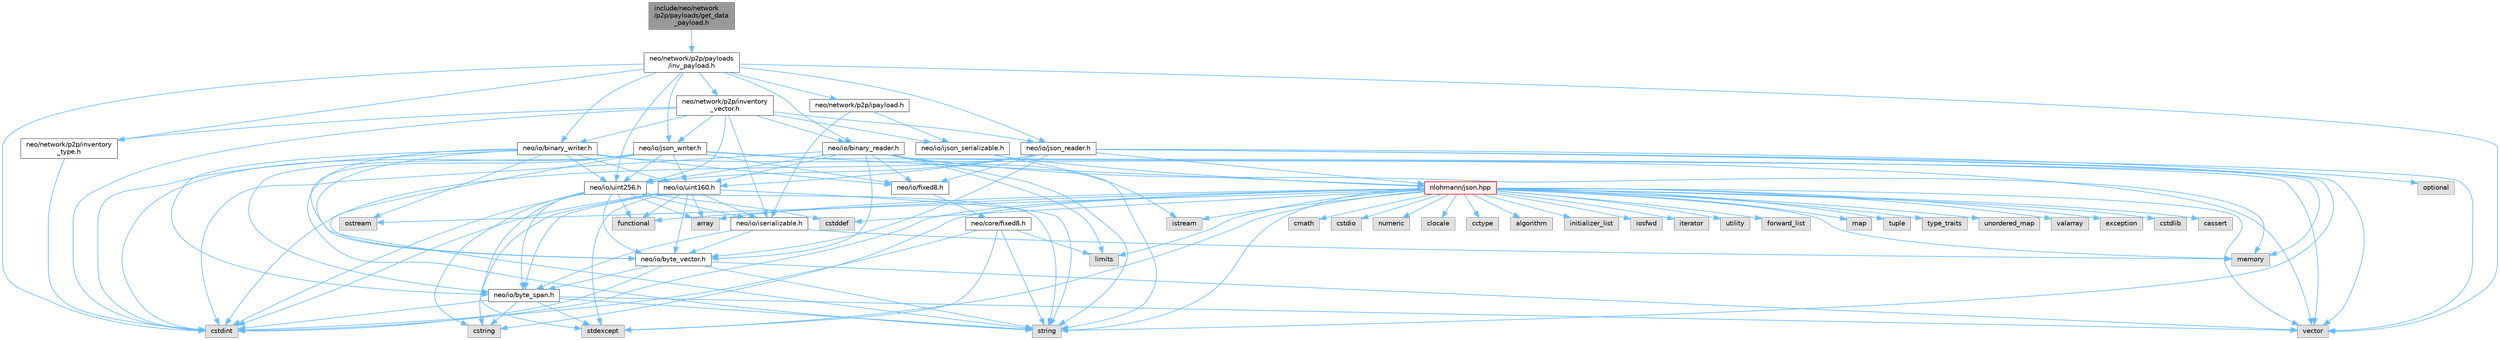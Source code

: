 digraph "include/neo/network/p2p/payloads/get_data_payload.h"
{
 // LATEX_PDF_SIZE
  bgcolor="transparent";
  edge [fontname=Helvetica,fontsize=10,labelfontname=Helvetica,labelfontsize=10];
  node [fontname=Helvetica,fontsize=10,shape=box,height=0.2,width=0.4];
  Node1 [id="Node000001",label="include/neo/network\l/p2p/payloads/get_data\l_payload.h",height=0.2,width=0.4,color="gray40", fillcolor="grey60", style="filled", fontcolor="black",tooltip=" "];
  Node1 -> Node2 [id="edge131_Node000001_Node000002",color="steelblue1",style="solid",tooltip=" "];
  Node2 [id="Node000002",label="neo/network/p2p/payloads\l/inv_payload.h",height=0.2,width=0.4,color="grey40", fillcolor="white", style="filled",URL="$inv__payload_8h.html",tooltip=" "];
  Node2 -> Node3 [id="edge132_Node000002_Node000003",color="steelblue1",style="solid",tooltip=" "];
  Node3 [id="Node000003",label="neo/io/binary_reader.h",height=0.2,width=0.4,color="grey40", fillcolor="white", style="filled",URL="$binary__reader_8h.html",tooltip=" "];
  Node3 -> Node4 [id="edge133_Node000003_Node000004",color="steelblue1",style="solid",tooltip=" "];
  Node4 [id="Node000004",label="neo/io/byte_vector.h",height=0.2,width=0.4,color="grey40", fillcolor="white", style="filled",URL="$io_2byte__vector_8h.html",tooltip=" "];
  Node4 -> Node5 [id="edge134_Node000004_Node000005",color="steelblue1",style="solid",tooltip=" "];
  Node5 [id="Node000005",label="neo/io/byte_span.h",height=0.2,width=0.4,color="grey40", fillcolor="white", style="filled",URL="$io_2byte__span_8h.html",tooltip=" "];
  Node5 -> Node6 [id="edge135_Node000005_Node000006",color="steelblue1",style="solid",tooltip=" "];
  Node6 [id="Node000006",label="cstdint",height=0.2,width=0.4,color="grey60", fillcolor="#E0E0E0", style="filled",tooltip=" "];
  Node5 -> Node7 [id="edge136_Node000005_Node000007",color="steelblue1",style="solid",tooltip=" "];
  Node7 [id="Node000007",label="cstring",height=0.2,width=0.4,color="grey60", fillcolor="#E0E0E0", style="filled",tooltip=" "];
  Node5 -> Node8 [id="edge137_Node000005_Node000008",color="steelblue1",style="solid",tooltip=" "];
  Node8 [id="Node000008",label="stdexcept",height=0.2,width=0.4,color="grey60", fillcolor="#E0E0E0", style="filled",tooltip=" "];
  Node5 -> Node9 [id="edge138_Node000005_Node000009",color="steelblue1",style="solid",tooltip=" "];
  Node9 [id="Node000009",label="string",height=0.2,width=0.4,color="grey60", fillcolor="#E0E0E0", style="filled",tooltip=" "];
  Node5 -> Node10 [id="edge139_Node000005_Node000010",color="steelblue1",style="solid",tooltip=" "];
  Node10 [id="Node000010",label="vector",height=0.2,width=0.4,color="grey60", fillcolor="#E0E0E0", style="filled",tooltip=" "];
  Node4 -> Node6 [id="edge140_Node000004_Node000006",color="steelblue1",style="solid",tooltip=" "];
  Node4 -> Node9 [id="edge141_Node000004_Node000009",color="steelblue1",style="solid",tooltip=" "];
  Node4 -> Node10 [id="edge142_Node000004_Node000010",color="steelblue1",style="solid",tooltip=" "];
  Node3 -> Node11 [id="edge143_Node000003_Node000011",color="steelblue1",style="solid",tooltip=" "];
  Node11 [id="Node000011",label="neo/io/fixed8.h",height=0.2,width=0.4,color="grey40", fillcolor="white", style="filled",URL="$io_2fixed8_8h.html",tooltip=" "];
  Node11 -> Node12 [id="edge144_Node000011_Node000012",color="steelblue1",style="solid",tooltip=" "];
  Node12 [id="Node000012",label="neo/core/fixed8.h",height=0.2,width=0.4,color="grey40", fillcolor="white", style="filled",URL="$core_2fixed8_8h.html",tooltip=" "];
  Node12 -> Node6 [id="edge145_Node000012_Node000006",color="steelblue1",style="solid",tooltip=" "];
  Node12 -> Node13 [id="edge146_Node000012_Node000013",color="steelblue1",style="solid",tooltip=" "];
  Node13 [id="Node000013",label="limits",height=0.2,width=0.4,color="grey60", fillcolor="#E0E0E0", style="filled",tooltip=" "];
  Node12 -> Node8 [id="edge147_Node000012_Node000008",color="steelblue1",style="solid",tooltip=" "];
  Node12 -> Node9 [id="edge148_Node000012_Node000009",color="steelblue1",style="solid",tooltip=" "];
  Node3 -> Node14 [id="edge149_Node000003_Node000014",color="steelblue1",style="solid",tooltip=" "];
  Node14 [id="Node000014",label="neo/io/uint160.h",height=0.2,width=0.4,color="grey40", fillcolor="white", style="filled",URL="$uint160_8h.html",tooltip=" "];
  Node14 -> Node5 [id="edge150_Node000014_Node000005",color="steelblue1",style="solid",tooltip=" "];
  Node14 -> Node4 [id="edge151_Node000014_Node000004",color="steelblue1",style="solid",tooltip=" "];
  Node14 -> Node15 [id="edge152_Node000014_Node000015",color="steelblue1",style="solid",tooltip=" "];
  Node15 [id="Node000015",label="neo/io/iserializable.h",height=0.2,width=0.4,color="grey40", fillcolor="white", style="filled",URL="$iserializable_8h.html",tooltip=" "];
  Node15 -> Node5 [id="edge153_Node000015_Node000005",color="steelblue1",style="solid",tooltip=" "];
  Node15 -> Node4 [id="edge154_Node000015_Node000004",color="steelblue1",style="solid",tooltip=" "];
  Node15 -> Node16 [id="edge155_Node000015_Node000016",color="steelblue1",style="solid",tooltip=" "];
  Node16 [id="Node000016",label="memory",height=0.2,width=0.4,color="grey60", fillcolor="#E0E0E0", style="filled",tooltip=" "];
  Node14 -> Node17 [id="edge156_Node000014_Node000017",color="steelblue1",style="solid",tooltip=" "];
  Node17 [id="Node000017",label="array",height=0.2,width=0.4,color="grey60", fillcolor="#E0E0E0", style="filled",tooltip=" "];
  Node14 -> Node6 [id="edge157_Node000014_Node000006",color="steelblue1",style="solid",tooltip=" "];
  Node14 -> Node7 [id="edge158_Node000014_Node000007",color="steelblue1",style="solid",tooltip=" "];
  Node14 -> Node18 [id="edge159_Node000014_Node000018",color="steelblue1",style="solid",tooltip=" "];
  Node18 [id="Node000018",label="functional",height=0.2,width=0.4,color="grey60", fillcolor="#E0E0E0", style="filled",tooltip=" "];
  Node14 -> Node8 [id="edge160_Node000014_Node000008",color="steelblue1",style="solid",tooltip=" "];
  Node14 -> Node9 [id="edge161_Node000014_Node000009",color="steelblue1",style="solid",tooltip=" "];
  Node3 -> Node19 [id="edge162_Node000003_Node000019",color="steelblue1",style="solid",tooltip=" "];
  Node19 [id="Node000019",label="neo/io/uint256.h",height=0.2,width=0.4,color="grey40", fillcolor="white", style="filled",URL="$uint256_8h.html",tooltip=" "];
  Node19 -> Node5 [id="edge163_Node000019_Node000005",color="steelblue1",style="solid",tooltip=" "];
  Node19 -> Node4 [id="edge164_Node000019_Node000004",color="steelblue1",style="solid",tooltip=" "];
  Node19 -> Node15 [id="edge165_Node000019_Node000015",color="steelblue1",style="solid",tooltip=" "];
  Node19 -> Node17 [id="edge166_Node000019_Node000017",color="steelblue1",style="solid",tooltip=" "];
  Node19 -> Node20 [id="edge167_Node000019_Node000020",color="steelblue1",style="solid",tooltip=" "];
  Node20 [id="Node000020",label="cstddef",height=0.2,width=0.4,color="grey60", fillcolor="#E0E0E0", style="filled",tooltip=" "];
  Node19 -> Node6 [id="edge168_Node000019_Node000006",color="steelblue1",style="solid",tooltip=" "];
  Node19 -> Node7 [id="edge169_Node000019_Node000007",color="steelblue1",style="solid",tooltip=" "];
  Node19 -> Node18 [id="edge170_Node000019_Node000018",color="steelblue1",style="solid",tooltip=" "];
  Node19 -> Node8 [id="edge171_Node000019_Node000008",color="steelblue1",style="solid",tooltip=" "];
  Node19 -> Node9 [id="edge172_Node000019_Node000009",color="steelblue1",style="solid",tooltip=" "];
  Node3 -> Node6 [id="edge173_Node000003_Node000006",color="steelblue1",style="solid",tooltip=" "];
  Node3 -> Node21 [id="edge174_Node000003_Node000021",color="steelblue1",style="solid",tooltip=" "];
  Node21 [id="Node000021",label="istream",height=0.2,width=0.4,color="grey60", fillcolor="#E0E0E0", style="filled",tooltip=" "];
  Node3 -> Node13 [id="edge175_Node000003_Node000013",color="steelblue1",style="solid",tooltip=" "];
  Node3 -> Node16 [id="edge176_Node000003_Node000016",color="steelblue1",style="solid",tooltip=" "];
  Node3 -> Node9 [id="edge177_Node000003_Node000009",color="steelblue1",style="solid",tooltip=" "];
  Node3 -> Node10 [id="edge178_Node000003_Node000010",color="steelblue1",style="solid",tooltip=" "];
  Node2 -> Node22 [id="edge179_Node000002_Node000022",color="steelblue1",style="solid",tooltip=" "];
  Node22 [id="Node000022",label="neo/io/binary_writer.h",height=0.2,width=0.4,color="grey40", fillcolor="white", style="filled",URL="$binary__writer_8h.html",tooltip=" "];
  Node22 -> Node5 [id="edge180_Node000022_Node000005",color="steelblue1",style="solid",tooltip=" "];
  Node22 -> Node4 [id="edge181_Node000022_Node000004",color="steelblue1",style="solid",tooltip=" "];
  Node22 -> Node11 [id="edge182_Node000022_Node000011",color="steelblue1",style="solid",tooltip=" "];
  Node22 -> Node14 [id="edge183_Node000022_Node000014",color="steelblue1",style="solid",tooltip=" "];
  Node22 -> Node19 [id="edge184_Node000022_Node000019",color="steelblue1",style="solid",tooltip=" "];
  Node22 -> Node6 [id="edge185_Node000022_Node000006",color="steelblue1",style="solid",tooltip=" "];
  Node22 -> Node23 [id="edge186_Node000022_Node000023",color="steelblue1",style="solid",tooltip=" "];
  Node23 [id="Node000023",label="ostream",height=0.2,width=0.4,color="grey60", fillcolor="#E0E0E0", style="filled",tooltip=" "];
  Node22 -> Node9 [id="edge187_Node000022_Node000009",color="steelblue1",style="solid",tooltip=" "];
  Node22 -> Node10 [id="edge188_Node000022_Node000010",color="steelblue1",style="solid",tooltip=" "];
  Node2 -> Node24 [id="edge189_Node000002_Node000024",color="steelblue1",style="solid",tooltip=" "];
  Node24 [id="Node000024",label="neo/io/json_reader.h",height=0.2,width=0.4,color="grey40", fillcolor="white", style="filled",URL="$json__reader_8h.html",tooltip=" "];
  Node24 -> Node4 [id="edge190_Node000024_Node000004",color="steelblue1",style="solid",tooltip=" "];
  Node24 -> Node11 [id="edge191_Node000024_Node000011",color="steelblue1",style="solid",tooltip=" "];
  Node24 -> Node14 [id="edge192_Node000024_Node000014",color="steelblue1",style="solid",tooltip=" "];
  Node24 -> Node19 [id="edge193_Node000024_Node000019",color="steelblue1",style="solid",tooltip=" "];
  Node24 -> Node6 [id="edge194_Node000024_Node000006",color="steelblue1",style="solid",tooltip=" "];
  Node24 -> Node16 [id="edge195_Node000024_Node000016",color="steelblue1",style="solid",tooltip=" "];
  Node24 -> Node25 [id="edge196_Node000024_Node000025",color="steelblue1",style="solid",tooltip=" "];
  Node25 [id="Node000025",label="nlohmann/json.hpp",height=0.2,width=0.4,color="red", fillcolor="#FFF0F0", style="filled",URL="$json_8hpp.html",tooltip=" "];
  Node25 -> Node26 [id="edge197_Node000025_Node000026",color="steelblue1",style="solid",tooltip=" "];
  Node26 [id="Node000026",label="algorithm",height=0.2,width=0.4,color="grey60", fillcolor="#E0E0E0", style="filled",tooltip=" "];
  Node25 -> Node20 [id="edge198_Node000025_Node000020",color="steelblue1",style="solid",tooltip=" "];
  Node25 -> Node18 [id="edge199_Node000025_Node000018",color="steelblue1",style="solid",tooltip=" "];
  Node25 -> Node27 [id="edge200_Node000025_Node000027",color="steelblue1",style="solid",tooltip=" "];
  Node27 [id="Node000027",label="initializer_list",height=0.2,width=0.4,color="grey60", fillcolor="#E0E0E0", style="filled",tooltip=" "];
  Node25 -> Node28 [id="edge201_Node000025_Node000028",color="steelblue1",style="solid",tooltip=" "];
  Node28 [id="Node000028",label="iosfwd",height=0.2,width=0.4,color="grey60", fillcolor="#E0E0E0", style="filled",tooltip=" "];
  Node25 -> Node29 [id="edge202_Node000025_Node000029",color="steelblue1",style="solid",tooltip=" "];
  Node29 [id="Node000029",label="iterator",height=0.2,width=0.4,color="grey60", fillcolor="#E0E0E0", style="filled",tooltip=" "];
  Node25 -> Node16 [id="edge203_Node000025_Node000016",color="steelblue1",style="solid",tooltip=" "];
  Node25 -> Node9 [id="edge204_Node000025_Node000009",color="steelblue1",style="solid",tooltip=" "];
  Node25 -> Node30 [id="edge205_Node000025_Node000030",color="steelblue1",style="solid",tooltip=" "];
  Node30 [id="Node000030",label="utility",height=0.2,width=0.4,color="grey60", fillcolor="#E0E0E0", style="filled",tooltip=" "];
  Node25 -> Node10 [id="edge206_Node000025_Node000010",color="steelblue1",style="solid",tooltip=" "];
  Node25 -> Node17 [id="edge207_Node000025_Node000017",color="steelblue1",style="solid",tooltip=" "];
  Node25 -> Node31 [id="edge208_Node000025_Node000031",color="steelblue1",style="solid",tooltip=" "];
  Node31 [id="Node000031",label="forward_list",height=0.2,width=0.4,color="grey60", fillcolor="#E0E0E0", style="filled",tooltip=" "];
  Node25 -> Node32 [id="edge209_Node000025_Node000032",color="steelblue1",style="solid",tooltip=" "];
  Node32 [id="Node000032",label="map",height=0.2,width=0.4,color="grey60", fillcolor="#E0E0E0", style="filled",tooltip=" "];
  Node25 -> Node33 [id="edge210_Node000025_Node000033",color="steelblue1",style="solid",tooltip=" "];
  Node33 [id="Node000033",label="tuple",height=0.2,width=0.4,color="grey60", fillcolor="#E0E0E0", style="filled",tooltip=" "];
  Node25 -> Node34 [id="edge211_Node000025_Node000034",color="steelblue1",style="solid",tooltip=" "];
  Node34 [id="Node000034",label="type_traits",height=0.2,width=0.4,color="grey60", fillcolor="#E0E0E0", style="filled",tooltip=" "];
  Node25 -> Node35 [id="edge212_Node000025_Node000035",color="steelblue1",style="solid",tooltip=" "];
  Node35 [id="Node000035",label="unordered_map",height=0.2,width=0.4,color="grey60", fillcolor="#E0E0E0", style="filled",tooltip=" "];
  Node25 -> Node36 [id="edge213_Node000025_Node000036",color="steelblue1",style="solid",tooltip=" "];
  Node36 [id="Node000036",label="valarray",height=0.2,width=0.4,color="grey60", fillcolor="#E0E0E0", style="filled",tooltip=" "];
  Node25 -> Node37 [id="edge214_Node000025_Node000037",color="steelblue1",style="solid",tooltip=" "];
  Node37 [id="Node000037",label="exception",height=0.2,width=0.4,color="grey60", fillcolor="#E0E0E0", style="filled",tooltip=" "];
  Node25 -> Node8 [id="edge215_Node000025_Node000008",color="steelblue1",style="solid",tooltip=" "];
  Node25 -> Node6 [id="edge216_Node000025_Node000006",color="steelblue1",style="solid",tooltip=" "];
  Node25 -> Node38 [id="edge217_Node000025_Node000038",color="steelblue1",style="solid",tooltip=" "];
  Node38 [id="Node000038",label="cstdlib",height=0.2,width=0.4,color="grey60", fillcolor="#E0E0E0", style="filled",tooltip=" "];
  Node25 -> Node39 [id="edge218_Node000025_Node000039",color="steelblue1",style="solid",tooltip=" "];
  Node39 [id="Node000039",label="cassert",height=0.2,width=0.4,color="grey60", fillcolor="#E0E0E0", style="filled",tooltip=" "];
  Node25 -> Node13 [id="edge219_Node000025_Node000013",color="steelblue1",style="solid",tooltip=" "];
  Node25 -> Node7 [id="edge220_Node000025_Node000007",color="steelblue1",style="solid",tooltip=" "];
  Node25 -> Node40 [id="edge221_Node000025_Node000040",color="steelblue1",style="solid",tooltip=" "];
  Node40 [id="Node000040",label="cmath",height=0.2,width=0.4,color="grey60", fillcolor="#E0E0E0", style="filled",tooltip=" "];
  Node25 -> Node41 [id="edge222_Node000025_Node000041",color="steelblue1",style="solid",tooltip=" "];
  Node41 [id="Node000041",label="cstdio",height=0.2,width=0.4,color="grey60", fillcolor="#E0E0E0", style="filled",tooltip=" "];
  Node25 -> Node42 [id="edge223_Node000025_Node000042",color="steelblue1",style="solid",tooltip=" "];
  Node42 [id="Node000042",label="numeric",height=0.2,width=0.4,color="grey60", fillcolor="#E0E0E0", style="filled",tooltip=" "];
  Node25 -> Node21 [id="edge224_Node000025_Node000021",color="steelblue1",style="solid",tooltip=" "];
  Node25 -> Node43 [id="edge225_Node000025_Node000043",color="steelblue1",style="solid",tooltip=" "];
  Node43 [id="Node000043",label="clocale",height=0.2,width=0.4,color="grey60", fillcolor="#E0E0E0", style="filled",tooltip=" "];
  Node25 -> Node44 [id="edge226_Node000025_Node000044",color="steelblue1",style="solid",tooltip=" "];
  Node44 [id="Node000044",label="cctype",height=0.2,width=0.4,color="grey60", fillcolor="#E0E0E0", style="filled",tooltip=" "];
  Node25 -> Node23 [id="edge227_Node000025_Node000023",color="steelblue1",style="solid",tooltip=" "];
  Node24 -> Node48 [id="edge228_Node000024_Node000048",color="steelblue1",style="solid",tooltip=" "];
  Node48 [id="Node000048",label="optional",height=0.2,width=0.4,color="grey60", fillcolor="#E0E0E0", style="filled",tooltip=" "];
  Node24 -> Node9 [id="edge229_Node000024_Node000009",color="steelblue1",style="solid",tooltip=" "];
  Node24 -> Node10 [id="edge230_Node000024_Node000010",color="steelblue1",style="solid",tooltip=" "];
  Node2 -> Node49 [id="edge231_Node000002_Node000049",color="steelblue1",style="solid",tooltip=" "];
  Node49 [id="Node000049",label="neo/io/json_writer.h",height=0.2,width=0.4,color="grey40", fillcolor="white", style="filled",URL="$json__writer_8h.html",tooltip=" "];
  Node49 -> Node5 [id="edge232_Node000049_Node000005",color="steelblue1",style="solid",tooltip=" "];
  Node49 -> Node4 [id="edge233_Node000049_Node000004",color="steelblue1",style="solid",tooltip=" "];
  Node49 -> Node11 [id="edge234_Node000049_Node000011",color="steelblue1",style="solid",tooltip=" "];
  Node49 -> Node14 [id="edge235_Node000049_Node000014",color="steelblue1",style="solid",tooltip=" "];
  Node49 -> Node19 [id="edge236_Node000049_Node000019",color="steelblue1",style="solid",tooltip=" "];
  Node49 -> Node6 [id="edge237_Node000049_Node000006",color="steelblue1",style="solid",tooltip=" "];
  Node49 -> Node25 [id="edge238_Node000049_Node000025",color="steelblue1",style="solid",tooltip=" "];
  Node49 -> Node9 [id="edge239_Node000049_Node000009",color="steelblue1",style="solid",tooltip=" "];
  Node49 -> Node10 [id="edge240_Node000049_Node000010",color="steelblue1",style="solid",tooltip=" "];
  Node2 -> Node19 [id="edge241_Node000002_Node000019",color="steelblue1",style="solid",tooltip=" "];
  Node2 -> Node50 [id="edge242_Node000002_Node000050",color="steelblue1",style="solid",tooltip=" "];
  Node50 [id="Node000050",label="neo/network/p2p/inventory\l_type.h",height=0.2,width=0.4,color="grey40", fillcolor="white", style="filled",URL="$p2p_2inventory__type_8h.html",tooltip=" "];
  Node50 -> Node6 [id="edge243_Node000050_Node000006",color="steelblue1",style="solid",tooltip=" "];
  Node2 -> Node51 [id="edge244_Node000002_Node000051",color="steelblue1",style="solid",tooltip=" "];
  Node51 [id="Node000051",label="neo/network/p2p/inventory\l_vector.h",height=0.2,width=0.4,color="grey40", fillcolor="white", style="filled",URL="$p2p_2inventory__vector_8h.html",tooltip=" "];
  Node51 -> Node3 [id="edge245_Node000051_Node000003",color="steelblue1",style="solid",tooltip=" "];
  Node51 -> Node22 [id="edge246_Node000051_Node000022",color="steelblue1",style="solid",tooltip=" "];
  Node51 -> Node52 [id="edge247_Node000051_Node000052",color="steelblue1",style="solid",tooltip=" "];
  Node52 [id="Node000052",label="neo/io/ijson_serializable.h",height=0.2,width=0.4,color="grey40", fillcolor="white", style="filled",URL="$ijson__serializable_8h.html",tooltip=" "];
  Node52 -> Node25 [id="edge248_Node000052_Node000025",color="steelblue1",style="solid",tooltip=" "];
  Node52 -> Node9 [id="edge249_Node000052_Node000009",color="steelblue1",style="solid",tooltip=" "];
  Node51 -> Node15 [id="edge250_Node000051_Node000015",color="steelblue1",style="solid",tooltip=" "];
  Node51 -> Node24 [id="edge251_Node000051_Node000024",color="steelblue1",style="solid",tooltip=" "];
  Node51 -> Node49 [id="edge252_Node000051_Node000049",color="steelblue1",style="solid",tooltip=" "];
  Node51 -> Node19 [id="edge253_Node000051_Node000019",color="steelblue1",style="solid",tooltip=" "];
  Node51 -> Node50 [id="edge254_Node000051_Node000050",color="steelblue1",style="solid",tooltip=" "];
  Node51 -> Node6 [id="edge255_Node000051_Node000006",color="steelblue1",style="solid",tooltip=" "];
  Node2 -> Node53 [id="edge256_Node000002_Node000053",color="steelblue1",style="solid",tooltip=" "];
  Node53 [id="Node000053",label="neo/network/p2p/ipayload.h",height=0.2,width=0.4,color="grey40", fillcolor="white", style="filled",URL="$p2p_2ipayload_8h.html",tooltip=" "];
  Node53 -> Node52 [id="edge257_Node000053_Node000052",color="steelblue1",style="solid",tooltip=" "];
  Node53 -> Node15 [id="edge258_Node000053_Node000015",color="steelblue1",style="solid",tooltip=" "];
  Node2 -> Node6 [id="edge259_Node000002_Node000006",color="steelblue1",style="solid",tooltip=" "];
  Node2 -> Node10 [id="edge260_Node000002_Node000010",color="steelblue1",style="solid",tooltip=" "];
}
